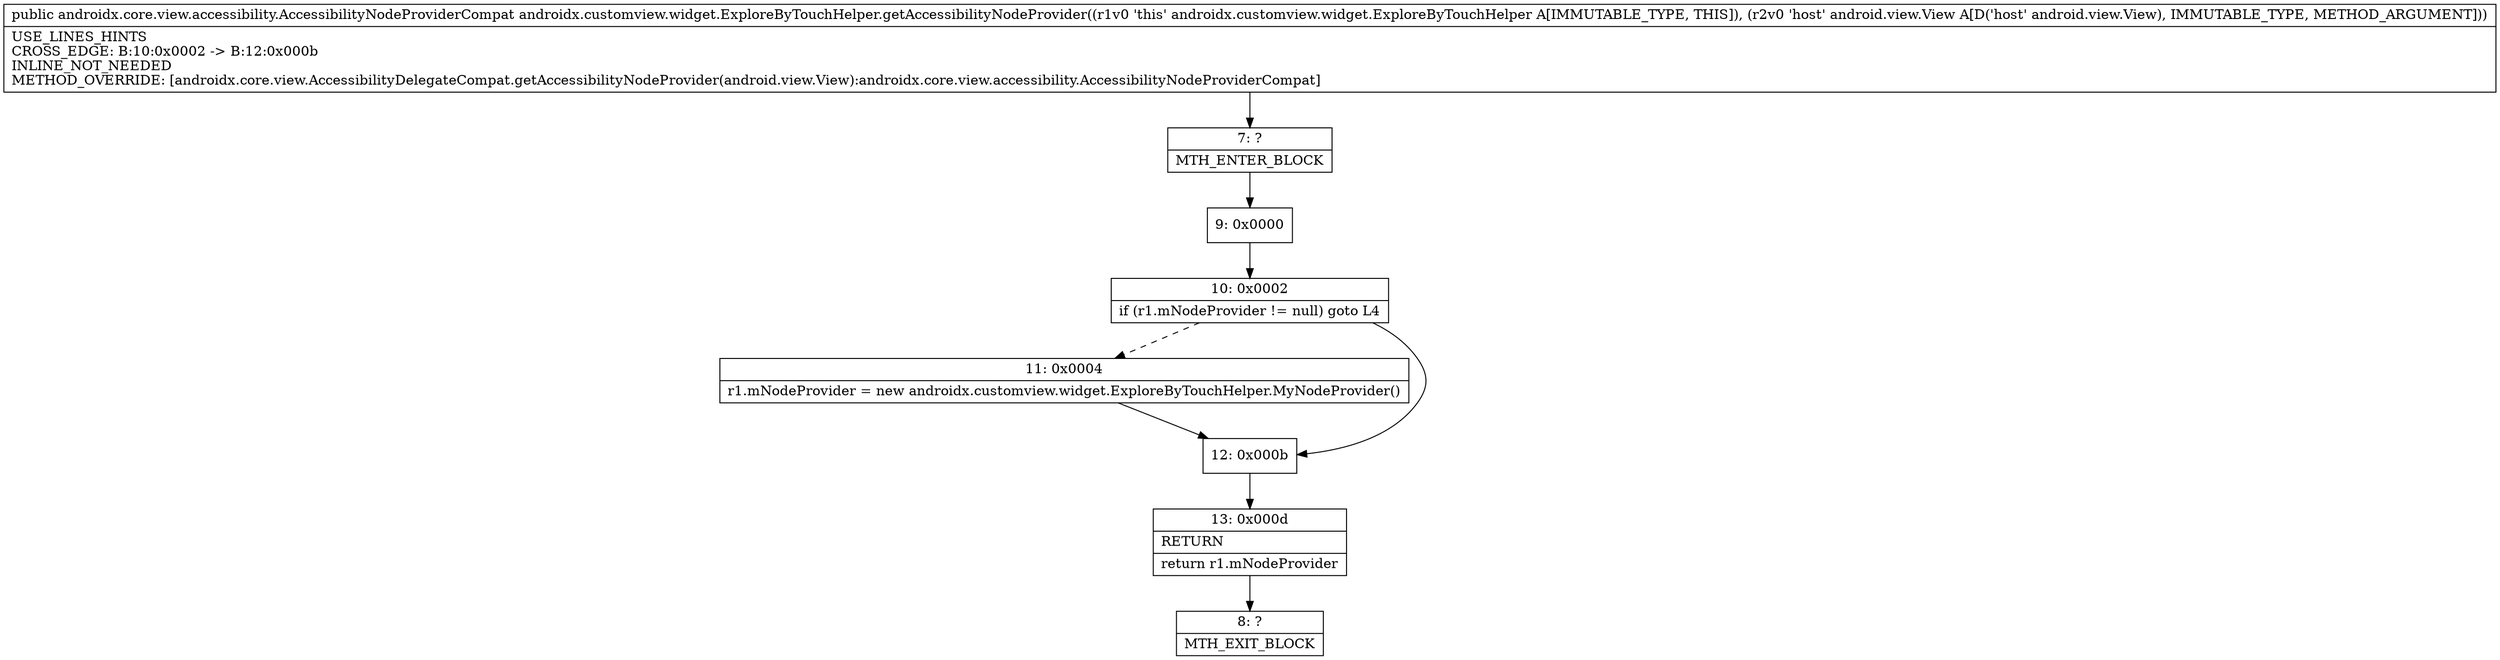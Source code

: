 digraph "CFG forandroidx.customview.widget.ExploreByTouchHelper.getAccessibilityNodeProvider(Landroid\/view\/View;)Landroidx\/core\/view\/accessibility\/AccessibilityNodeProviderCompat;" {
Node_7 [shape=record,label="{7\:\ ?|MTH_ENTER_BLOCK\l}"];
Node_9 [shape=record,label="{9\:\ 0x0000}"];
Node_10 [shape=record,label="{10\:\ 0x0002|if (r1.mNodeProvider != null) goto L4\l}"];
Node_11 [shape=record,label="{11\:\ 0x0004|r1.mNodeProvider = new androidx.customview.widget.ExploreByTouchHelper.MyNodeProvider()\l}"];
Node_12 [shape=record,label="{12\:\ 0x000b}"];
Node_13 [shape=record,label="{13\:\ 0x000d|RETURN\l|return r1.mNodeProvider\l}"];
Node_8 [shape=record,label="{8\:\ ?|MTH_EXIT_BLOCK\l}"];
MethodNode[shape=record,label="{public androidx.core.view.accessibility.AccessibilityNodeProviderCompat androidx.customview.widget.ExploreByTouchHelper.getAccessibilityNodeProvider((r1v0 'this' androidx.customview.widget.ExploreByTouchHelper A[IMMUTABLE_TYPE, THIS]), (r2v0 'host' android.view.View A[D('host' android.view.View), IMMUTABLE_TYPE, METHOD_ARGUMENT]))  | USE_LINES_HINTS\lCROSS_EDGE: B:10:0x0002 \-\> B:12:0x000b\lINLINE_NOT_NEEDED\lMETHOD_OVERRIDE: [androidx.core.view.AccessibilityDelegateCompat.getAccessibilityNodeProvider(android.view.View):androidx.core.view.accessibility.AccessibilityNodeProviderCompat]\l}"];
MethodNode -> Node_7;Node_7 -> Node_9;
Node_9 -> Node_10;
Node_10 -> Node_11[style=dashed];
Node_10 -> Node_12;
Node_11 -> Node_12;
Node_12 -> Node_13;
Node_13 -> Node_8;
}

